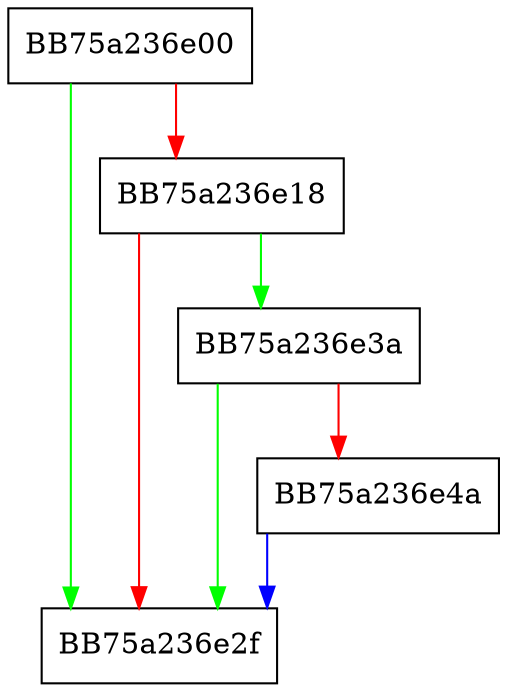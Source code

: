 digraph notify_nondeterministic_event {
  node [shape="box"];
  graph [splines=ortho];
  BB75a236e00 -> BB75a236e2f [color="green"];
  BB75a236e00 -> BB75a236e18 [color="red"];
  BB75a236e18 -> BB75a236e3a [color="green"];
  BB75a236e18 -> BB75a236e2f [color="red"];
  BB75a236e3a -> BB75a236e2f [color="green"];
  BB75a236e3a -> BB75a236e4a [color="red"];
  BB75a236e4a -> BB75a236e2f [color="blue"];
}